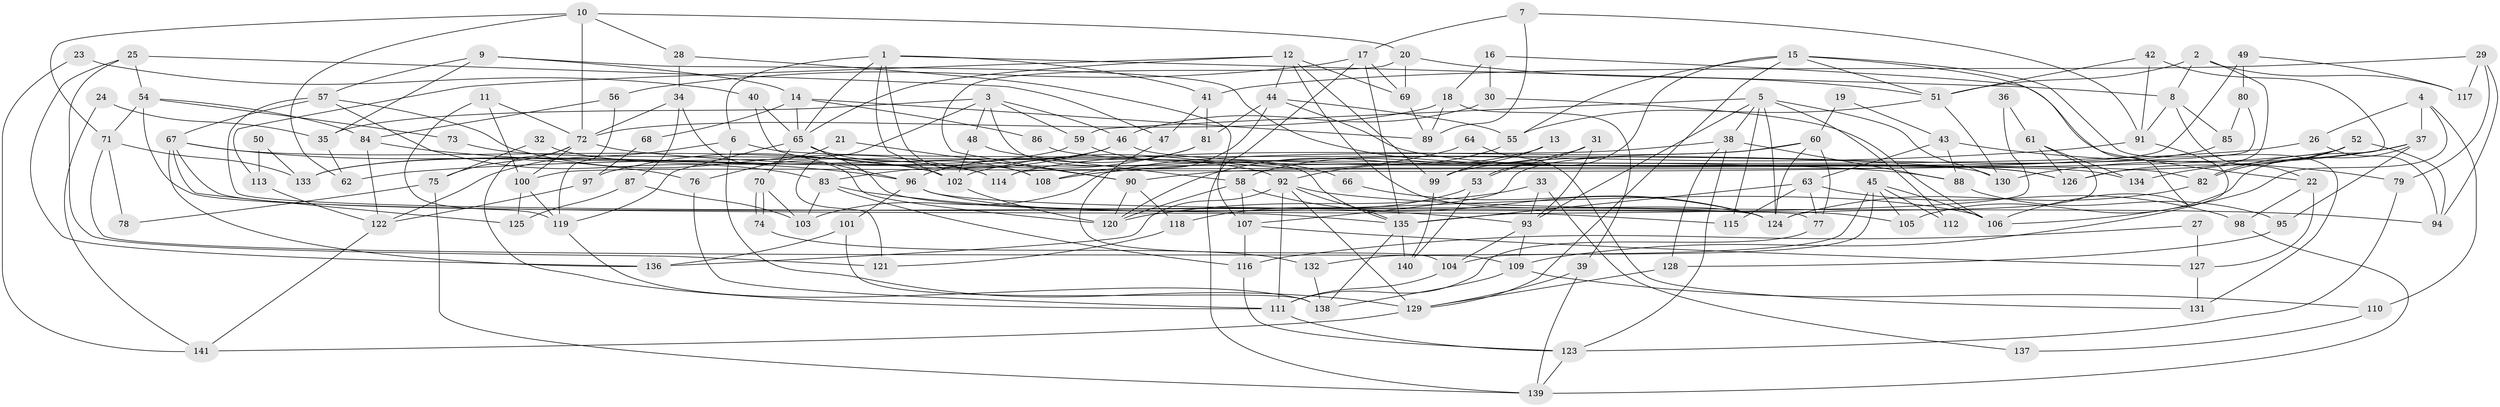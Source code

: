 // coarse degree distribution, {2: 0.09523809523809523, 4: 0.19047619047619047, 3: 0.2261904761904762, 7: 0.10714285714285714, 5: 0.20238095238095238, 9: 0.03571428571428571, 6: 0.05952380952380952, 10: 0.023809523809523808, 8: 0.03571428571428571, 13: 0.011904761904761904, 11: 0.011904761904761904}
// Generated by graph-tools (version 1.1) at 2025/53/03/04/25 21:53:16]
// undirected, 141 vertices, 282 edges
graph export_dot {
graph [start="1"]
  node [color=gray90,style=filled];
  1;
  2;
  3;
  4;
  5;
  6;
  7;
  8;
  9;
  10;
  11;
  12;
  13;
  14;
  15;
  16;
  17;
  18;
  19;
  20;
  21;
  22;
  23;
  24;
  25;
  26;
  27;
  28;
  29;
  30;
  31;
  32;
  33;
  34;
  35;
  36;
  37;
  38;
  39;
  40;
  41;
  42;
  43;
  44;
  45;
  46;
  47;
  48;
  49;
  50;
  51;
  52;
  53;
  54;
  55;
  56;
  57;
  58;
  59;
  60;
  61;
  62;
  63;
  64;
  65;
  66;
  67;
  68;
  69;
  70;
  71;
  72;
  73;
  74;
  75;
  76;
  77;
  78;
  79;
  80;
  81;
  82;
  83;
  84;
  85;
  86;
  87;
  88;
  89;
  90;
  91;
  92;
  93;
  94;
  95;
  96;
  97;
  98;
  99;
  100;
  101;
  102;
  103;
  104;
  105;
  106;
  107;
  108;
  109;
  110;
  111;
  112;
  113;
  114;
  115;
  116;
  117;
  118;
  119;
  120;
  121;
  122;
  123;
  124;
  125;
  126;
  127;
  128;
  129;
  130;
  131;
  132;
  133;
  134;
  135;
  136;
  137;
  138;
  139;
  140;
  141;
  1 -- 41;
  1 -- 65;
  1 -- 6;
  1 -- 8;
  1 -- 102;
  1 -- 108;
  2 -- 126;
  2 -- 8;
  2 -- 51;
  2 -- 117;
  3 -- 59;
  3 -- 135;
  3 -- 35;
  3 -- 46;
  3 -- 48;
  3 -- 121;
  4 -- 26;
  4 -- 37;
  4 -- 106;
  4 -- 110;
  5 -- 38;
  5 -- 130;
  5 -- 59;
  5 -- 93;
  5 -- 112;
  5 -- 115;
  5 -- 124;
  6 -- 129;
  6 -- 122;
  6 -- 130;
  7 -- 91;
  7 -- 17;
  7 -- 89;
  8 -- 91;
  8 -- 22;
  8 -- 85;
  9 -- 14;
  9 -- 57;
  9 -- 35;
  9 -- 126;
  10 -- 72;
  10 -- 20;
  10 -- 28;
  10 -- 62;
  10 -- 71;
  11 -- 119;
  11 -- 72;
  11 -- 100;
  12 -- 65;
  12 -- 124;
  12 -- 44;
  12 -- 69;
  12 -- 99;
  12 -- 113;
  13 -- 120;
  13 -- 99;
  14 -- 65;
  14 -- 89;
  14 -- 68;
  14 -- 86;
  15 -- 51;
  15 -- 106;
  15 -- 53;
  15 -- 55;
  15 -- 129;
  15 -- 131;
  16 -- 30;
  16 -- 22;
  16 -- 18;
  17 -- 135;
  17 -- 56;
  17 -- 69;
  17 -- 139;
  18 -- 89;
  18 -- 39;
  18 -- 72;
  19 -- 60;
  19 -- 43;
  20 -- 69;
  20 -- 51;
  20 -- 90;
  21 -- 76;
  21 -- 90;
  22 -- 98;
  22 -- 127;
  23 -- 40;
  23 -- 141;
  24 -- 141;
  24 -- 35;
  25 -- 121;
  25 -- 136;
  25 -- 47;
  25 -- 54;
  26 -- 94;
  26 -- 62;
  27 -- 127;
  27 -- 116;
  28 -- 34;
  28 -- 107;
  29 -- 94;
  29 -- 117;
  29 -- 41;
  29 -- 79;
  30 -- 106;
  30 -- 46;
  31 -- 93;
  31 -- 58;
  31 -- 53;
  32 -- 75;
  32 -- 92;
  33 -- 93;
  33 -- 120;
  33 -- 137;
  34 -- 120;
  34 -- 72;
  34 -- 87;
  35 -- 62;
  36 -- 135;
  36 -- 61;
  37 -- 130;
  37 -- 95;
  37 -- 105;
  37 -- 134;
  38 -- 88;
  38 -- 103;
  38 -- 123;
  38 -- 128;
  39 -- 129;
  39 -- 139;
  40 -- 65;
  40 -- 96;
  41 -- 81;
  41 -- 47;
  42 -- 51;
  42 -- 82;
  42 -- 91;
  43 -- 63;
  43 -- 79;
  43 -- 88;
  44 -- 108;
  44 -- 55;
  44 -- 81;
  44 -- 126;
  45 -- 104;
  45 -- 105;
  45 -- 106;
  45 -- 112;
  45 -- 132;
  46 -- 82;
  46 -- 97;
  46 -- 133;
  47 -- 104;
  48 -- 102;
  48 -- 58;
  49 -- 100;
  49 -- 80;
  49 -- 117;
  50 -- 113;
  50 -- 133;
  51 -- 55;
  51 -- 130;
  52 -- 126;
  52 -- 90;
  52 -- 82;
  52 -- 94;
  53 -- 118;
  53 -- 140;
  54 -- 71;
  54 -- 73;
  54 -- 84;
  54 -- 135;
  55 -- 92;
  56 -- 84;
  56 -- 119;
  57 -- 67;
  57 -- 77;
  57 -- 83;
  57 -- 114;
  58 -- 107;
  58 -- 120;
  58 -- 124;
  59 -- 133;
  59 -- 66;
  60 -- 107;
  60 -- 124;
  60 -- 77;
  60 -- 114;
  61 -- 126;
  61 -- 124;
  61 -- 134;
  63 -- 135;
  63 -- 77;
  63 -- 98;
  63 -- 115;
  64 -- 131;
  64 -- 102;
  65 -- 115;
  65 -- 108;
  65 -- 70;
  65 -- 119;
  66 -- 124;
  67 -- 125;
  67 -- 124;
  67 -- 76;
  67 -- 102;
  67 -- 136;
  68 -- 97;
  69 -- 89;
  70 -- 74;
  70 -- 74;
  70 -- 103;
  71 -- 109;
  71 -- 78;
  71 -- 133;
  72 -- 111;
  72 -- 75;
  72 -- 88;
  72 -- 100;
  73 -- 114;
  74 -- 132;
  75 -- 139;
  75 -- 78;
  76 -- 111;
  77 -- 111;
  79 -- 123;
  80 -- 85;
  80 -- 114;
  81 -- 83;
  81 -- 96;
  82 -- 124;
  83 -- 93;
  83 -- 103;
  83 -- 116;
  84 -- 96;
  84 -- 122;
  85 -- 99;
  86 -- 134;
  87 -- 103;
  87 -- 125;
  88 -- 95;
  90 -- 120;
  90 -- 118;
  91 -- 109;
  91 -- 108;
  92 -- 135;
  92 -- 94;
  92 -- 111;
  92 -- 129;
  92 -- 136;
  93 -- 104;
  93 -- 109;
  95 -- 128;
  96 -- 106;
  96 -- 101;
  96 -- 105;
  97 -- 122;
  98 -- 139;
  99 -- 140;
  100 -- 119;
  100 -- 125;
  101 -- 136;
  101 -- 138;
  102 -- 120;
  104 -- 111;
  107 -- 116;
  107 -- 127;
  109 -- 138;
  109 -- 110;
  110 -- 137;
  111 -- 123;
  113 -- 122;
  116 -- 123;
  118 -- 121;
  119 -- 138;
  122 -- 141;
  123 -- 139;
  127 -- 131;
  128 -- 129;
  129 -- 141;
  132 -- 138;
  135 -- 138;
  135 -- 140;
}
